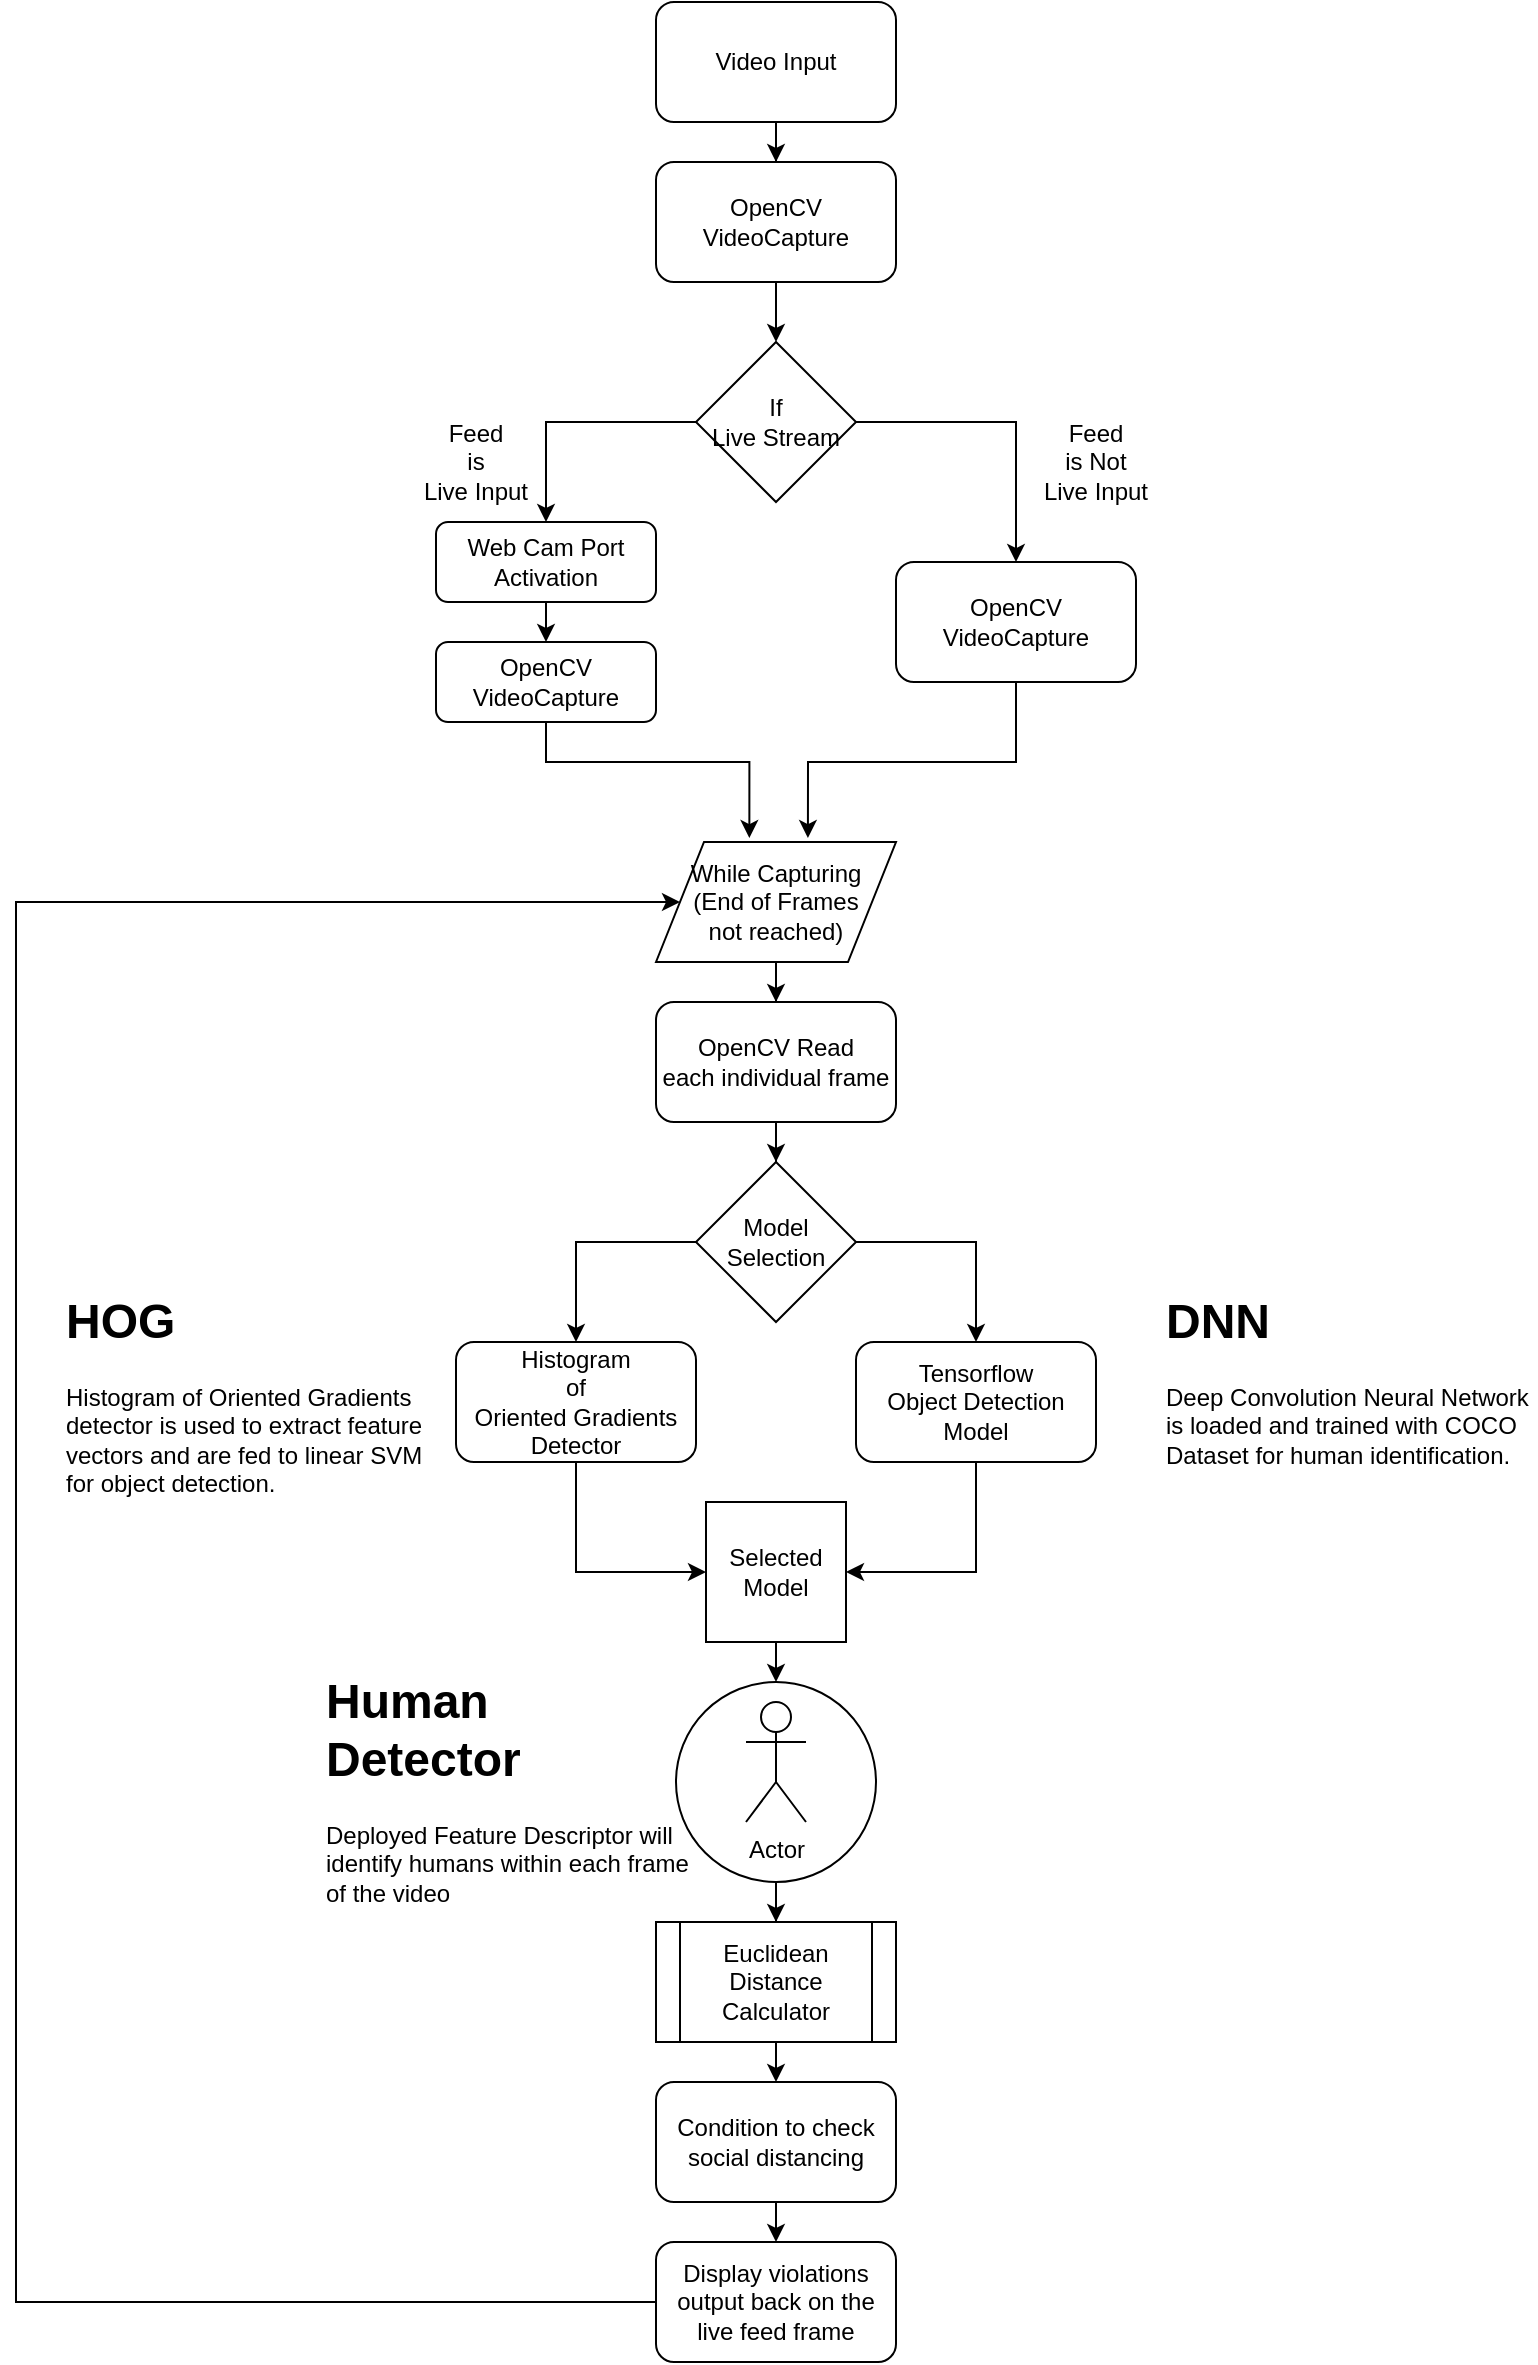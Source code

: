 <mxfile version="13.1.3" type="github">
  <diagram id="C5RBs43oDa-KdzZeNtuy" name="Page-1">
    <mxGraphModel dx="992" dy="1879" grid="1" gridSize="10" guides="1" tooltips="1" connect="1" arrows="1" fold="1" page="1" pageScale="1" pageWidth="827" pageHeight="1169" math="0" shadow="0">
      <root>
        <mxCell id="WIyWlLk6GJQsqaUBKTNV-0" />
        <mxCell id="WIyWlLk6GJQsqaUBKTNV-1" parent="WIyWlLk6GJQsqaUBKTNV-0" />
        <mxCell id="rosawbqJkFUAEMJ9sPgG-20" value="" style="edgeStyle=orthogonalEdgeStyle;rounded=0;orthogonalLoop=1;jettySize=auto;html=1;" edge="1" parent="WIyWlLk6GJQsqaUBKTNV-1" source="rosawbqJkFUAEMJ9sPgG-6" target="rosawbqJkFUAEMJ9sPgG-19">
          <mxGeometry relative="1" as="geometry" />
        </mxCell>
        <mxCell id="rosawbqJkFUAEMJ9sPgG-6" value="Video Input" style="rounded=1;whiteSpace=wrap;html=1;" vertex="1" parent="WIyWlLk6GJQsqaUBKTNV-1">
          <mxGeometry x="340" y="-100" width="120" height="60" as="geometry" />
        </mxCell>
        <mxCell id="rosawbqJkFUAEMJ9sPgG-25" style="edgeStyle=orthogonalEdgeStyle;rounded=0;orthogonalLoop=1;jettySize=auto;html=1;entryX=0.5;entryY=0;entryDx=0;entryDy=0;" edge="1" parent="WIyWlLk6GJQsqaUBKTNV-1" source="rosawbqJkFUAEMJ9sPgG-11" target="rosawbqJkFUAEMJ9sPgG-18">
          <mxGeometry relative="1" as="geometry" />
        </mxCell>
        <mxCell id="rosawbqJkFUAEMJ9sPgG-89" style="edgeStyle=orthogonalEdgeStyle;rounded=0;orthogonalLoop=1;jettySize=auto;html=1;entryX=0.633;entryY=-0.033;entryDx=0;entryDy=0;entryPerimeter=0;" edge="1" parent="WIyWlLk6GJQsqaUBKTNV-1" source="rosawbqJkFUAEMJ9sPgG-18" target="rosawbqJkFUAEMJ9sPgG-31">
          <mxGeometry relative="1" as="geometry" />
        </mxCell>
        <mxCell id="rosawbqJkFUAEMJ9sPgG-18" value="OpenCV VideoCapture" style="rounded=1;whiteSpace=wrap;html=1;" vertex="1" parent="WIyWlLk6GJQsqaUBKTNV-1">
          <mxGeometry x="460" y="180" width="120" height="60" as="geometry" />
        </mxCell>
        <mxCell id="rosawbqJkFUAEMJ9sPgG-19" value="OpenCV VideoCapture" style="rounded=1;whiteSpace=wrap;html=1;" vertex="1" parent="WIyWlLk6GJQsqaUBKTNV-1">
          <mxGeometry x="340" y="-20" width="120" height="60" as="geometry" />
        </mxCell>
        <mxCell id="rosawbqJkFUAEMJ9sPgG-24" value="Feed &lt;br&gt;is &lt;br&gt;Live Input" style="text;html=1;strokeColor=none;fillColor=none;align=center;verticalAlign=middle;whiteSpace=wrap;rounded=0;" vertex="1" parent="WIyWlLk6GJQsqaUBKTNV-1">
          <mxGeometry x="220" y="120" width="60" height="20" as="geometry" />
        </mxCell>
        <mxCell id="rosawbqJkFUAEMJ9sPgG-26" value="Feed &lt;br&gt;is Not&lt;br&gt;Live Input" style="text;html=1;strokeColor=none;fillColor=none;align=center;verticalAlign=middle;whiteSpace=wrap;rounded=0;" vertex="1" parent="WIyWlLk6GJQsqaUBKTNV-1">
          <mxGeometry x="530" y="120" width="60" height="20" as="geometry" />
        </mxCell>
        <mxCell id="rosawbqJkFUAEMJ9sPgG-52" value="" style="edgeStyle=orthogonalEdgeStyle;rounded=0;orthogonalLoop=1;jettySize=auto;html=1;" edge="1" parent="WIyWlLk6GJQsqaUBKTNV-1" source="rosawbqJkFUAEMJ9sPgG-31" target="rosawbqJkFUAEMJ9sPgG-34">
          <mxGeometry relative="1" as="geometry" />
        </mxCell>
        <mxCell id="rosawbqJkFUAEMJ9sPgG-31" value="While Capturing&lt;br&gt;(End of Frames&lt;br&gt;not reached)" style="shape=parallelogram;perimeter=parallelogramPerimeter;whiteSpace=wrap;html=1;" vertex="1" parent="WIyWlLk6GJQsqaUBKTNV-1">
          <mxGeometry x="340" y="320" width="120" height="60" as="geometry" />
        </mxCell>
        <mxCell id="rosawbqJkFUAEMJ9sPgG-54" style="edgeStyle=orthogonalEdgeStyle;rounded=0;orthogonalLoop=1;jettySize=auto;html=1;exitX=0.5;exitY=1;exitDx=0;exitDy=0;entryX=0.5;entryY=0;entryDx=0;entryDy=0;" edge="1" parent="WIyWlLk6GJQsqaUBKTNV-1" target="rosawbqJkFUAEMJ9sPgG-40">
          <mxGeometry relative="1" as="geometry">
            <mxPoint x="400" y="720" as="sourcePoint" />
          </mxGeometry>
        </mxCell>
        <mxCell id="rosawbqJkFUAEMJ9sPgG-77" value="" style="edgeStyle=orthogonalEdgeStyle;rounded=0;orthogonalLoop=1;jettySize=auto;html=1;" edge="1" parent="WIyWlLk6GJQsqaUBKTNV-1" source="rosawbqJkFUAEMJ9sPgG-34" target="rosawbqJkFUAEMJ9sPgG-74">
          <mxGeometry relative="1" as="geometry" />
        </mxCell>
        <mxCell id="rosawbqJkFUAEMJ9sPgG-34" value="OpenCV Read&lt;br&gt;each individual frame" style="rounded=1;whiteSpace=wrap;html=1;" vertex="1" parent="WIyWlLk6GJQsqaUBKTNV-1">
          <mxGeometry x="340" y="400" width="120" height="60" as="geometry" />
        </mxCell>
        <mxCell id="rosawbqJkFUAEMJ9sPgG-82" value="" style="edgeStyle=orthogonalEdgeStyle;rounded=0;orthogonalLoop=1;jettySize=auto;html=1;" edge="1" parent="WIyWlLk6GJQsqaUBKTNV-1" source="rosawbqJkFUAEMJ9sPgG-40" target="rosawbqJkFUAEMJ9sPgG-58">
          <mxGeometry relative="1" as="geometry" />
        </mxCell>
        <mxCell id="rosawbqJkFUAEMJ9sPgG-40" value="" style="ellipse;whiteSpace=wrap;html=1;aspect=fixed;" vertex="1" parent="WIyWlLk6GJQsqaUBKTNV-1">
          <mxGeometry x="350" y="740" width="100" height="100" as="geometry" />
        </mxCell>
        <mxCell id="rosawbqJkFUAEMJ9sPgG-44" value="Actor" style="shape=umlActor;verticalLabelPosition=bottom;labelBackgroundColor=#ffffff;verticalAlign=top;html=1;outlineConnect=0;" vertex="1" parent="WIyWlLk6GJQsqaUBKTNV-1">
          <mxGeometry x="385" y="750" width="30" height="60" as="geometry" />
        </mxCell>
        <mxCell id="rosawbqJkFUAEMJ9sPgG-48" value="&lt;h1&gt;Human Detector&lt;/h1&gt;&lt;div&gt;Deployed Feature Descriptor will identify humans within each frame of the video&lt;/div&gt;" style="text;html=1;strokeColor=none;fillColor=none;spacing=5;spacingTop=-20;whiteSpace=wrap;overflow=hidden;rounded=0;" vertex="1" parent="WIyWlLk6GJQsqaUBKTNV-1">
          <mxGeometry x="170" y="730" width="190" height="120" as="geometry" />
        </mxCell>
        <mxCell id="rosawbqJkFUAEMJ9sPgG-11" value="If &lt;br&gt;Live Stream" style="rhombus;whiteSpace=wrap;html=1;" vertex="1" parent="WIyWlLk6GJQsqaUBKTNV-1">
          <mxGeometry x="360" y="70" width="80" height="80" as="geometry" />
        </mxCell>
        <mxCell id="rosawbqJkFUAEMJ9sPgG-49" value="" style="edgeStyle=orthogonalEdgeStyle;rounded=0;orthogonalLoop=1;jettySize=auto;html=1;" edge="1" parent="WIyWlLk6GJQsqaUBKTNV-1" source="rosawbqJkFUAEMJ9sPgG-19" target="rosawbqJkFUAEMJ9sPgG-11">
          <mxGeometry relative="1" as="geometry">
            <mxPoint x="400" y="50" as="sourcePoint" />
            <mxPoint x="400" y="170" as="targetPoint" />
          </mxGeometry>
        </mxCell>
        <mxCell id="rosawbqJkFUAEMJ9sPgG-86" value="" style="edgeStyle=orthogonalEdgeStyle;rounded=0;orthogonalLoop=1;jettySize=auto;html=1;" edge="1" parent="WIyWlLk6GJQsqaUBKTNV-1" source="rosawbqJkFUAEMJ9sPgG-14">
          <mxGeometry relative="1" as="geometry">
            <mxPoint x="285" y="220" as="targetPoint" />
          </mxGeometry>
        </mxCell>
        <mxCell id="rosawbqJkFUAEMJ9sPgG-14" value="Web Cam Port Activation" style="rounded=1;whiteSpace=wrap;html=1;" vertex="1" parent="WIyWlLk6GJQsqaUBKTNV-1">
          <mxGeometry x="230" y="160" width="110" height="40" as="geometry" />
        </mxCell>
        <mxCell id="rosawbqJkFUAEMJ9sPgG-50" value="" style="edgeStyle=orthogonalEdgeStyle;rounded=0;orthogonalLoop=1;jettySize=auto;html=1;" edge="1" parent="WIyWlLk6GJQsqaUBKTNV-1" source="rosawbqJkFUAEMJ9sPgG-11" target="rosawbqJkFUAEMJ9sPgG-14">
          <mxGeometry relative="1" as="geometry">
            <mxPoint x="360" y="110" as="sourcePoint" />
            <mxPoint x="280" y="360" as="targetPoint" />
          </mxGeometry>
        </mxCell>
        <mxCell id="rosawbqJkFUAEMJ9sPgG-60" value="" style="edgeStyle=orthogonalEdgeStyle;rounded=0;orthogonalLoop=1;jettySize=auto;html=1;" edge="1" parent="WIyWlLk6GJQsqaUBKTNV-1" source="rosawbqJkFUAEMJ9sPgG-58">
          <mxGeometry relative="1" as="geometry">
            <mxPoint x="400" y="940" as="targetPoint" />
          </mxGeometry>
        </mxCell>
        <mxCell id="rosawbqJkFUAEMJ9sPgG-58" value="Euclidean Distance Calculator" style="shape=process;whiteSpace=wrap;html=1;backgroundOutline=1;" vertex="1" parent="WIyWlLk6GJQsqaUBKTNV-1">
          <mxGeometry x="340" y="860" width="120" height="60" as="geometry" />
        </mxCell>
        <mxCell id="rosawbqJkFUAEMJ9sPgG-62" value="" style="edgeStyle=orthogonalEdgeStyle;rounded=0;orthogonalLoop=1;jettySize=auto;html=1;" edge="1" parent="WIyWlLk6GJQsqaUBKTNV-1" source="rosawbqJkFUAEMJ9sPgG-59">
          <mxGeometry relative="1" as="geometry">
            <mxPoint x="400" y="1020" as="targetPoint" />
          </mxGeometry>
        </mxCell>
        <mxCell id="rosawbqJkFUAEMJ9sPgG-59" value="Condition to check social distancing" style="rounded=1;whiteSpace=wrap;html=1;" vertex="1" parent="WIyWlLk6GJQsqaUBKTNV-1">
          <mxGeometry x="340" y="940" width="120" height="60" as="geometry" />
        </mxCell>
        <mxCell id="rosawbqJkFUAEMJ9sPgG-83" style="edgeStyle=orthogonalEdgeStyle;rounded=0;orthogonalLoop=1;jettySize=auto;html=1;entryX=0;entryY=0.5;entryDx=0;entryDy=0;" edge="1" parent="WIyWlLk6GJQsqaUBKTNV-1" source="rosawbqJkFUAEMJ9sPgG-61" target="rosawbqJkFUAEMJ9sPgG-31">
          <mxGeometry relative="1" as="geometry">
            <mxPoint x="350" y="338" as="targetPoint" />
            <Array as="points">
              <mxPoint x="20" y="1050" />
              <mxPoint x="20" y="350" />
            </Array>
          </mxGeometry>
        </mxCell>
        <mxCell id="rosawbqJkFUAEMJ9sPgG-61" value="Display violations output back on the live feed frame" style="rounded=1;whiteSpace=wrap;html=1;" vertex="1" parent="WIyWlLk6GJQsqaUBKTNV-1">
          <mxGeometry x="340" y="1020" width="120" height="60" as="geometry" />
        </mxCell>
        <mxCell id="rosawbqJkFUAEMJ9sPgG-80" style="edgeStyle=orthogonalEdgeStyle;rounded=0;orthogonalLoop=1;jettySize=auto;html=1;entryX=0;entryY=0.5;entryDx=0;entryDy=0;" edge="1" parent="WIyWlLk6GJQsqaUBKTNV-1" source="rosawbqJkFUAEMJ9sPgG-68" target="rosawbqJkFUAEMJ9sPgG-78">
          <mxGeometry relative="1" as="geometry">
            <Array as="points">
              <mxPoint x="300" y="685" />
            </Array>
          </mxGeometry>
        </mxCell>
        <mxCell id="rosawbqJkFUAEMJ9sPgG-68" value="Histogram&lt;br&gt;of&lt;br&gt;Oriented Gradients&lt;br&gt;Detector" style="rounded=1;whiteSpace=wrap;html=1;" vertex="1" parent="WIyWlLk6GJQsqaUBKTNV-1">
          <mxGeometry x="240" y="570" width="120" height="60" as="geometry" />
        </mxCell>
        <mxCell id="rosawbqJkFUAEMJ9sPgG-81" style="edgeStyle=orthogonalEdgeStyle;rounded=0;orthogonalLoop=1;jettySize=auto;html=1;entryX=1;entryY=0.5;entryDx=0;entryDy=0;" edge="1" parent="WIyWlLk6GJQsqaUBKTNV-1" source="rosawbqJkFUAEMJ9sPgG-69" target="rosawbqJkFUAEMJ9sPgG-78">
          <mxGeometry relative="1" as="geometry">
            <Array as="points">
              <mxPoint x="500" y="685" />
            </Array>
          </mxGeometry>
        </mxCell>
        <mxCell id="rosawbqJkFUAEMJ9sPgG-69" value="Tensorflow&lt;br&gt;Object Detection Model" style="rounded=1;whiteSpace=wrap;html=1;" vertex="1" parent="WIyWlLk6GJQsqaUBKTNV-1">
          <mxGeometry x="440" y="570" width="120" height="60" as="geometry" />
        </mxCell>
        <mxCell id="rosawbqJkFUAEMJ9sPgG-70" value="&lt;h1&gt;HOG&lt;/h1&gt;&lt;div&gt;Histogram of Oriented Gradients detector is used to extract feature vectors and are fed to linear SVM for object detection.&lt;/div&gt;" style="text;html=1;strokeColor=none;fillColor=none;spacing=5;spacingTop=-20;whiteSpace=wrap;overflow=hidden;rounded=0;" vertex="1" parent="WIyWlLk6GJQsqaUBKTNV-1">
          <mxGeometry x="40" y="540" width="190" height="120" as="geometry" />
        </mxCell>
        <mxCell id="rosawbqJkFUAEMJ9sPgG-71" value="&lt;h1&gt;DNN&lt;/h1&gt;&lt;div&gt;Deep Convolution Neural Network is loaded and trained with COCO Dataset for human identification.&lt;/div&gt;" style="text;html=1;strokeColor=none;fillColor=none;spacing=5;spacingTop=-20;whiteSpace=wrap;overflow=hidden;rounded=0;" vertex="1" parent="WIyWlLk6GJQsqaUBKTNV-1">
          <mxGeometry x="590" y="540" width="190" height="120" as="geometry" />
        </mxCell>
        <mxCell id="rosawbqJkFUAEMJ9sPgG-75" style="edgeStyle=orthogonalEdgeStyle;rounded=0;orthogonalLoop=1;jettySize=auto;html=1;entryX=0.5;entryY=0;entryDx=0;entryDy=0;" edge="1" parent="WIyWlLk6GJQsqaUBKTNV-1" source="rosawbqJkFUAEMJ9sPgG-74" target="rosawbqJkFUAEMJ9sPgG-68">
          <mxGeometry relative="1" as="geometry">
            <Array as="points">
              <mxPoint x="300" y="520" />
            </Array>
          </mxGeometry>
        </mxCell>
        <mxCell id="rosawbqJkFUAEMJ9sPgG-76" style="edgeStyle=orthogonalEdgeStyle;rounded=0;orthogonalLoop=1;jettySize=auto;html=1;entryX=0.5;entryY=0;entryDx=0;entryDy=0;" edge="1" parent="WIyWlLk6GJQsqaUBKTNV-1" source="rosawbqJkFUAEMJ9sPgG-74" target="rosawbqJkFUAEMJ9sPgG-69">
          <mxGeometry relative="1" as="geometry">
            <Array as="points">
              <mxPoint x="500" y="520" />
            </Array>
          </mxGeometry>
        </mxCell>
        <mxCell id="rosawbqJkFUAEMJ9sPgG-74" value="Model Selection" style="rhombus;whiteSpace=wrap;html=1;" vertex="1" parent="WIyWlLk6GJQsqaUBKTNV-1">
          <mxGeometry x="360" y="480" width="80" height="80" as="geometry" />
        </mxCell>
        <mxCell id="rosawbqJkFUAEMJ9sPgG-78" value="Selected Model" style="whiteSpace=wrap;html=1;aspect=fixed;" vertex="1" parent="WIyWlLk6GJQsqaUBKTNV-1">
          <mxGeometry x="365" y="650" width="70" height="70" as="geometry" />
        </mxCell>
        <mxCell id="rosawbqJkFUAEMJ9sPgG-87" style="edgeStyle=orthogonalEdgeStyle;rounded=0;orthogonalLoop=1;jettySize=auto;html=1;entryX=0.389;entryY=-0.033;entryDx=0;entryDy=0;entryPerimeter=0;" edge="1" parent="WIyWlLk6GJQsqaUBKTNV-1" source="rosawbqJkFUAEMJ9sPgG-84" target="rosawbqJkFUAEMJ9sPgG-31">
          <mxGeometry relative="1" as="geometry">
            <Array as="points">
              <mxPoint x="285" y="280" />
              <mxPoint x="387" y="280" />
            </Array>
          </mxGeometry>
        </mxCell>
        <mxCell id="rosawbqJkFUAEMJ9sPgG-84" value="&lt;span&gt;OpenCV&lt;/span&gt;&lt;br&gt;&lt;span&gt;VideoCapture&lt;/span&gt;" style="rounded=1;whiteSpace=wrap;html=1;" vertex="1" parent="WIyWlLk6GJQsqaUBKTNV-1">
          <mxGeometry x="230" y="220" width="110" height="40" as="geometry" />
        </mxCell>
      </root>
    </mxGraphModel>
  </diagram>
</mxfile>
